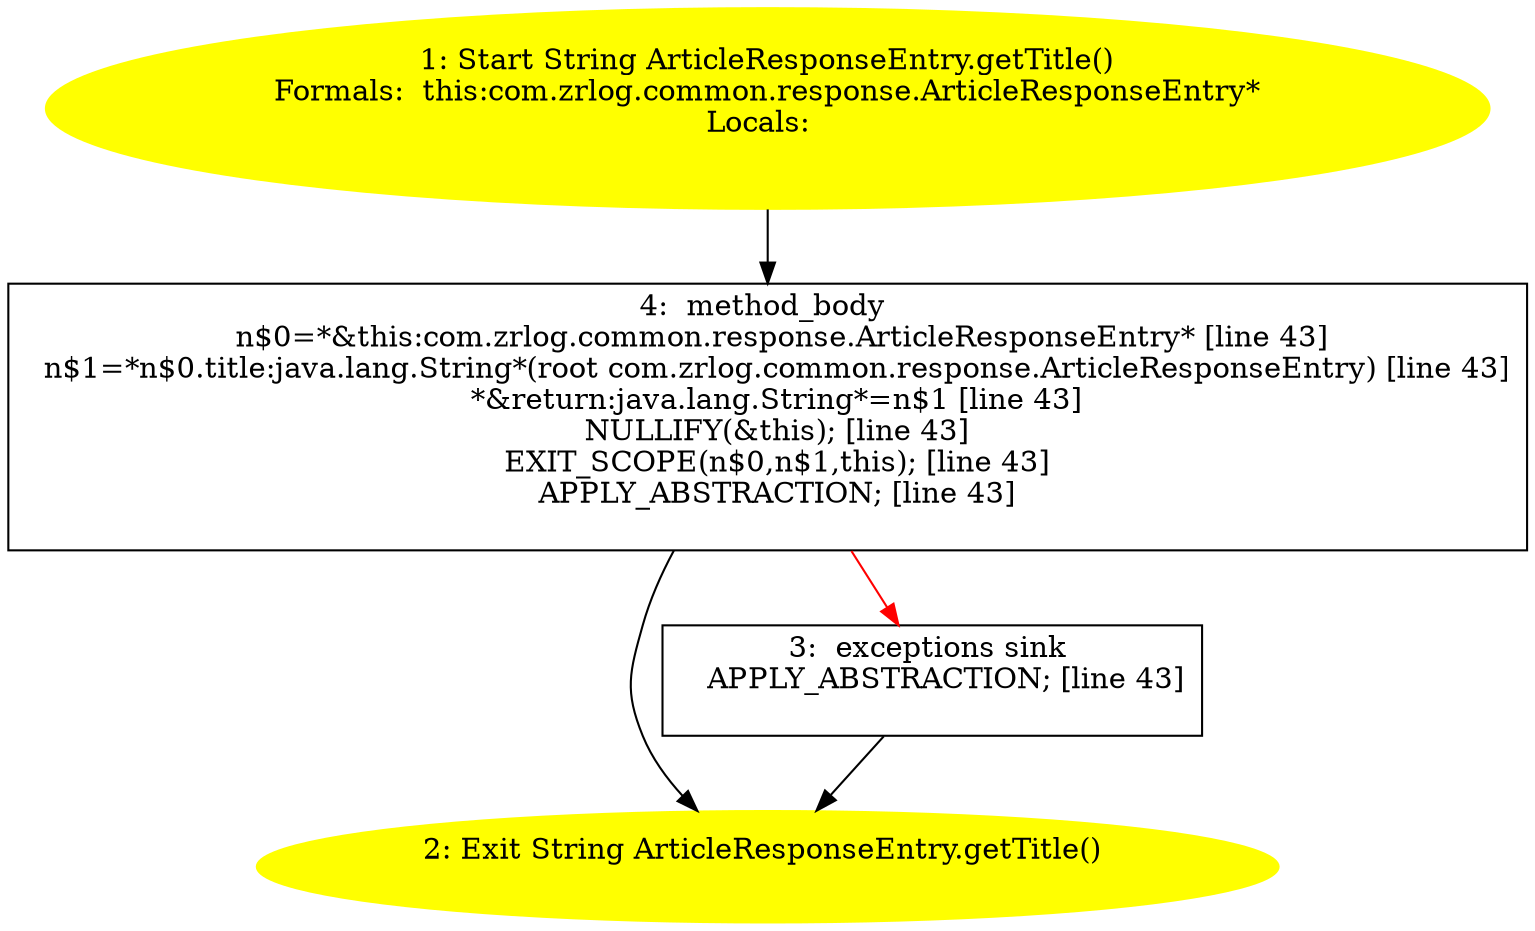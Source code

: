 /* @generated */
digraph cfg {
"com.zrlog.common.response.ArticleResponseEntry.getTitle():java.lang.String.8eea266dd7257018ae007d56c5ccaa0e_1" [label="1: Start String ArticleResponseEntry.getTitle()\nFormals:  this:com.zrlog.common.response.ArticleResponseEntry*\nLocals:  \n  " color=yellow style=filled]
	

	 "com.zrlog.common.response.ArticleResponseEntry.getTitle():java.lang.String.8eea266dd7257018ae007d56c5ccaa0e_1" -> "com.zrlog.common.response.ArticleResponseEntry.getTitle():java.lang.String.8eea266dd7257018ae007d56c5ccaa0e_4" ;
"com.zrlog.common.response.ArticleResponseEntry.getTitle():java.lang.String.8eea266dd7257018ae007d56c5ccaa0e_2" [label="2: Exit String ArticleResponseEntry.getTitle() \n  " color=yellow style=filled]
	

"com.zrlog.common.response.ArticleResponseEntry.getTitle():java.lang.String.8eea266dd7257018ae007d56c5ccaa0e_3" [label="3:  exceptions sink \n   APPLY_ABSTRACTION; [line 43]\n " shape="box"]
	

	 "com.zrlog.common.response.ArticleResponseEntry.getTitle():java.lang.String.8eea266dd7257018ae007d56c5ccaa0e_3" -> "com.zrlog.common.response.ArticleResponseEntry.getTitle():java.lang.String.8eea266dd7257018ae007d56c5ccaa0e_2" ;
"com.zrlog.common.response.ArticleResponseEntry.getTitle():java.lang.String.8eea266dd7257018ae007d56c5ccaa0e_4" [label="4:  method_body \n   n$0=*&this:com.zrlog.common.response.ArticleResponseEntry* [line 43]\n  n$1=*n$0.title:java.lang.String*(root com.zrlog.common.response.ArticleResponseEntry) [line 43]\n  *&return:java.lang.String*=n$1 [line 43]\n  NULLIFY(&this); [line 43]\n  EXIT_SCOPE(n$0,n$1,this); [line 43]\n  APPLY_ABSTRACTION; [line 43]\n " shape="box"]
	

	 "com.zrlog.common.response.ArticleResponseEntry.getTitle():java.lang.String.8eea266dd7257018ae007d56c5ccaa0e_4" -> "com.zrlog.common.response.ArticleResponseEntry.getTitle():java.lang.String.8eea266dd7257018ae007d56c5ccaa0e_2" ;
	 "com.zrlog.common.response.ArticleResponseEntry.getTitle():java.lang.String.8eea266dd7257018ae007d56c5ccaa0e_4" -> "com.zrlog.common.response.ArticleResponseEntry.getTitle():java.lang.String.8eea266dd7257018ae007d56c5ccaa0e_3" [color="red" ];
}
